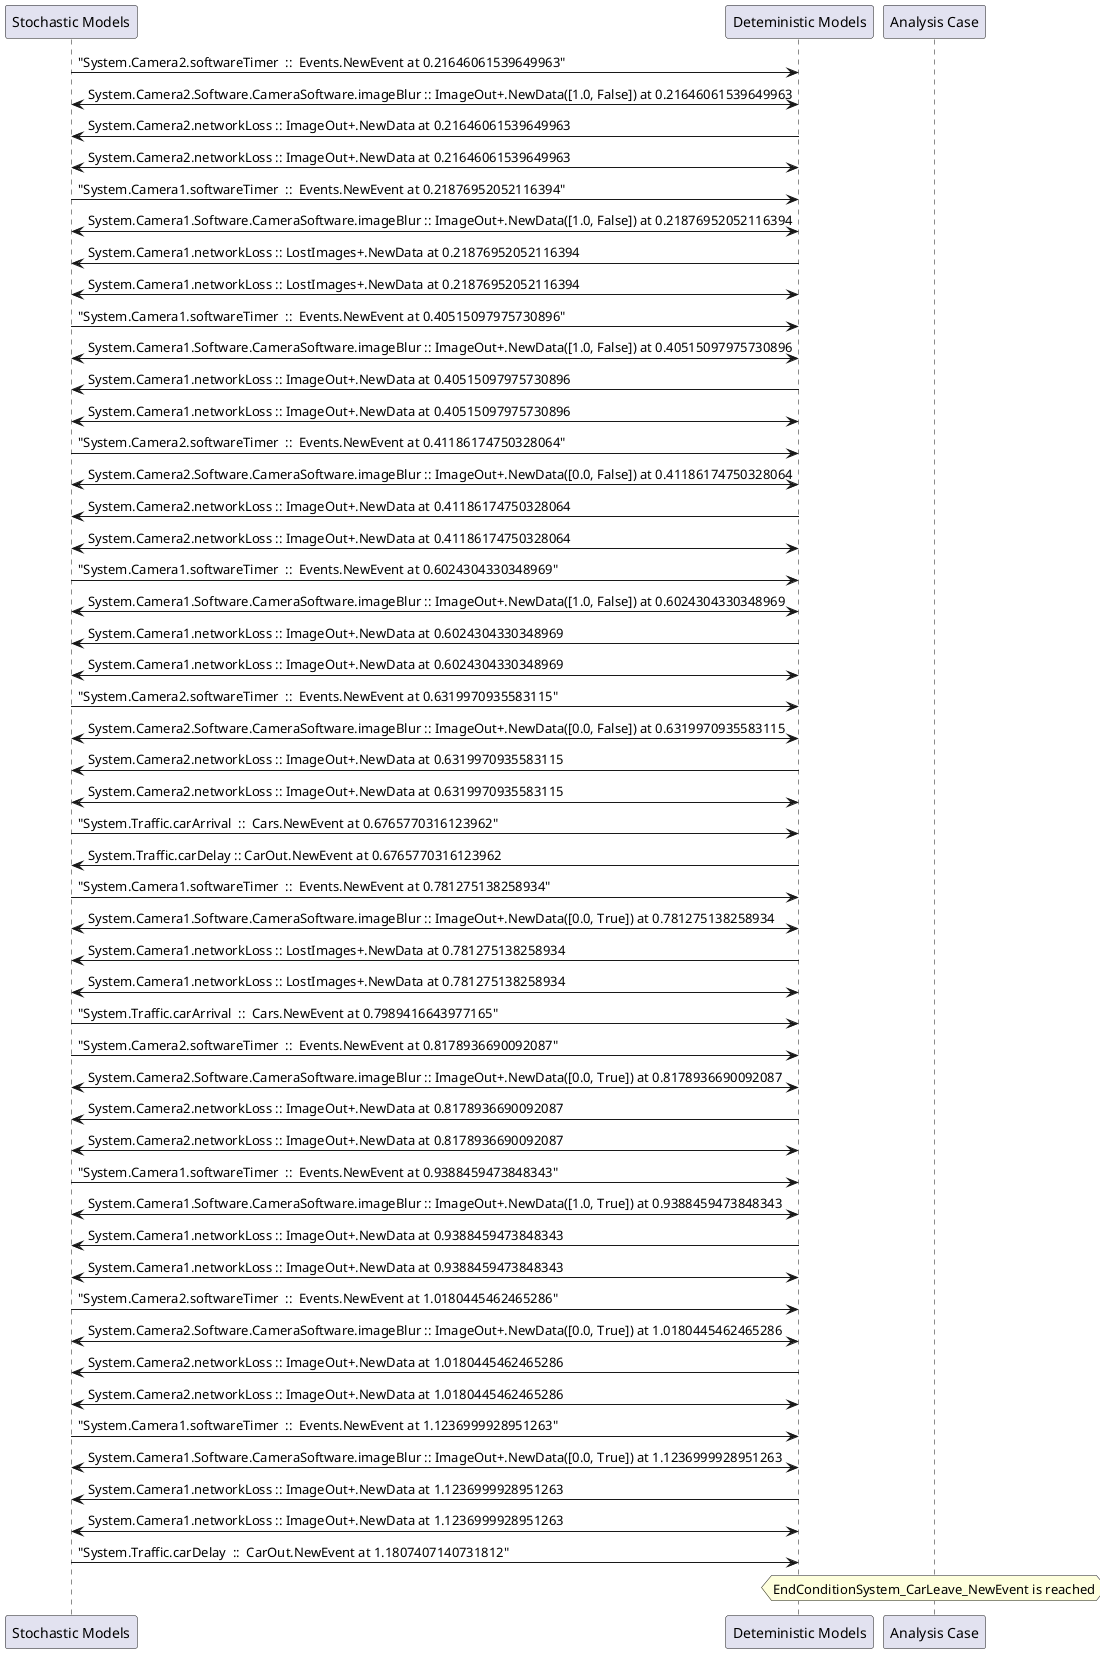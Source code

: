 
	@startuml
	participant "Stochastic Models" as stochmodel
	participant "Deteministic Models" as detmodel
	participant "Analysis Case" as analysis
	{14977_stop} stochmodel -> detmodel : "System.Camera2.softwareTimer  ::  Events.NewEvent at 0.21646061539649963"
detmodel <-> stochmodel : System.Camera2.Software.CameraSoftware.imageBlur :: ImageOut+.NewData([1.0, False]) at 0.21646061539649963
detmodel -> stochmodel : System.Camera2.networkLoss :: ImageOut+.NewData at 0.21646061539649963
detmodel <-> stochmodel : System.Camera2.networkLoss :: ImageOut+.NewData at 0.21646061539649963
{14961_stop} stochmodel -> detmodel : "System.Camera1.softwareTimer  ::  Events.NewEvent at 0.21876952052116394"
detmodel <-> stochmodel : System.Camera1.Software.CameraSoftware.imageBlur :: ImageOut+.NewData([1.0, False]) at 0.21876952052116394
detmodel -> stochmodel : System.Camera1.networkLoss :: LostImages+.NewData at 0.21876952052116394
detmodel <-> stochmodel : System.Camera1.networkLoss :: LostImages+.NewData at 0.21876952052116394
{14962_stop} stochmodel -> detmodel : "System.Camera1.softwareTimer  ::  Events.NewEvent at 0.40515097975730896"
detmodel <-> stochmodel : System.Camera1.Software.CameraSoftware.imageBlur :: ImageOut+.NewData([1.0, False]) at 0.40515097975730896
detmodel -> stochmodel : System.Camera1.networkLoss :: ImageOut+.NewData at 0.40515097975730896
detmodel <-> stochmodel : System.Camera1.networkLoss :: ImageOut+.NewData at 0.40515097975730896
{14978_stop} stochmodel -> detmodel : "System.Camera2.softwareTimer  ::  Events.NewEvent at 0.41186174750328064"
detmodel <-> stochmodel : System.Camera2.Software.CameraSoftware.imageBlur :: ImageOut+.NewData([0.0, False]) at 0.41186174750328064
detmodel -> stochmodel : System.Camera2.networkLoss :: ImageOut+.NewData at 0.41186174750328064
detmodel <-> stochmodel : System.Camera2.networkLoss :: ImageOut+.NewData at 0.41186174750328064
{14963_stop} stochmodel -> detmodel : "System.Camera1.softwareTimer  ::  Events.NewEvent at 0.6024304330348969"
detmodel <-> stochmodel : System.Camera1.Software.CameraSoftware.imageBlur :: ImageOut+.NewData([1.0, False]) at 0.6024304330348969
detmodel -> stochmodel : System.Camera1.networkLoss :: ImageOut+.NewData at 0.6024304330348969
detmodel <-> stochmodel : System.Camera1.networkLoss :: ImageOut+.NewData at 0.6024304330348969
{14979_stop} stochmodel -> detmodel : "System.Camera2.softwareTimer  ::  Events.NewEvent at 0.6319970935583115"
detmodel <-> stochmodel : System.Camera2.Software.CameraSoftware.imageBlur :: ImageOut+.NewData([0.0, False]) at 0.6319970935583115
detmodel -> stochmodel : System.Camera2.networkLoss :: ImageOut+.NewData at 0.6319970935583115
detmodel <-> stochmodel : System.Camera2.networkLoss :: ImageOut+.NewData at 0.6319970935583115
{14993_stop} stochmodel -> detmodel : "System.Traffic.carArrival  ::  Cars.NewEvent at 0.6765770316123962"
{14999_start} detmodel -> stochmodel : System.Traffic.carDelay :: CarOut.NewEvent at 0.6765770316123962
{14964_stop} stochmodel -> detmodel : "System.Camera1.softwareTimer  ::  Events.NewEvent at 0.781275138258934"
detmodel <-> stochmodel : System.Camera1.Software.CameraSoftware.imageBlur :: ImageOut+.NewData([0.0, True]) at 0.781275138258934
detmodel -> stochmodel : System.Camera1.networkLoss :: LostImages+.NewData at 0.781275138258934
detmodel <-> stochmodel : System.Camera1.networkLoss :: LostImages+.NewData at 0.781275138258934
{14994_stop} stochmodel -> detmodel : "System.Traffic.carArrival  ::  Cars.NewEvent at 0.7989416643977165"
{14980_stop} stochmodel -> detmodel : "System.Camera2.softwareTimer  ::  Events.NewEvent at 0.8178936690092087"
detmodel <-> stochmodel : System.Camera2.Software.CameraSoftware.imageBlur :: ImageOut+.NewData([0.0, True]) at 0.8178936690092087
detmodel -> stochmodel : System.Camera2.networkLoss :: ImageOut+.NewData at 0.8178936690092087
detmodel <-> stochmodel : System.Camera2.networkLoss :: ImageOut+.NewData at 0.8178936690092087
{14965_stop} stochmodel -> detmodel : "System.Camera1.softwareTimer  ::  Events.NewEvent at 0.9388459473848343"
detmodel <-> stochmodel : System.Camera1.Software.CameraSoftware.imageBlur :: ImageOut+.NewData([1.0, True]) at 0.9388459473848343
detmodel -> stochmodel : System.Camera1.networkLoss :: ImageOut+.NewData at 0.9388459473848343
detmodel <-> stochmodel : System.Camera1.networkLoss :: ImageOut+.NewData at 0.9388459473848343
{14981_stop} stochmodel -> detmodel : "System.Camera2.softwareTimer  ::  Events.NewEvent at 1.0180445462465286"
detmodel <-> stochmodel : System.Camera2.Software.CameraSoftware.imageBlur :: ImageOut+.NewData([0.0, True]) at 1.0180445462465286
detmodel -> stochmodel : System.Camera2.networkLoss :: ImageOut+.NewData at 1.0180445462465286
detmodel <-> stochmodel : System.Camera2.networkLoss :: ImageOut+.NewData at 1.0180445462465286
{14966_stop} stochmodel -> detmodel : "System.Camera1.softwareTimer  ::  Events.NewEvent at 1.1236999928951263"
detmodel <-> stochmodel : System.Camera1.Software.CameraSoftware.imageBlur :: ImageOut+.NewData([0.0, True]) at 1.1236999928951263
detmodel -> stochmodel : System.Camera1.networkLoss :: ImageOut+.NewData at 1.1236999928951263
detmodel <-> stochmodel : System.Camera1.networkLoss :: ImageOut+.NewData at 1.1236999928951263
{14999_stop} stochmodel -> detmodel : "System.Traffic.carDelay  ::  CarOut.NewEvent at 1.1807407140731812"
{14999_start} <-> {14999_stop} : delay
hnote over analysis 
EndConditionSystem_CarLeave_NewEvent is reached
endnote
@enduml